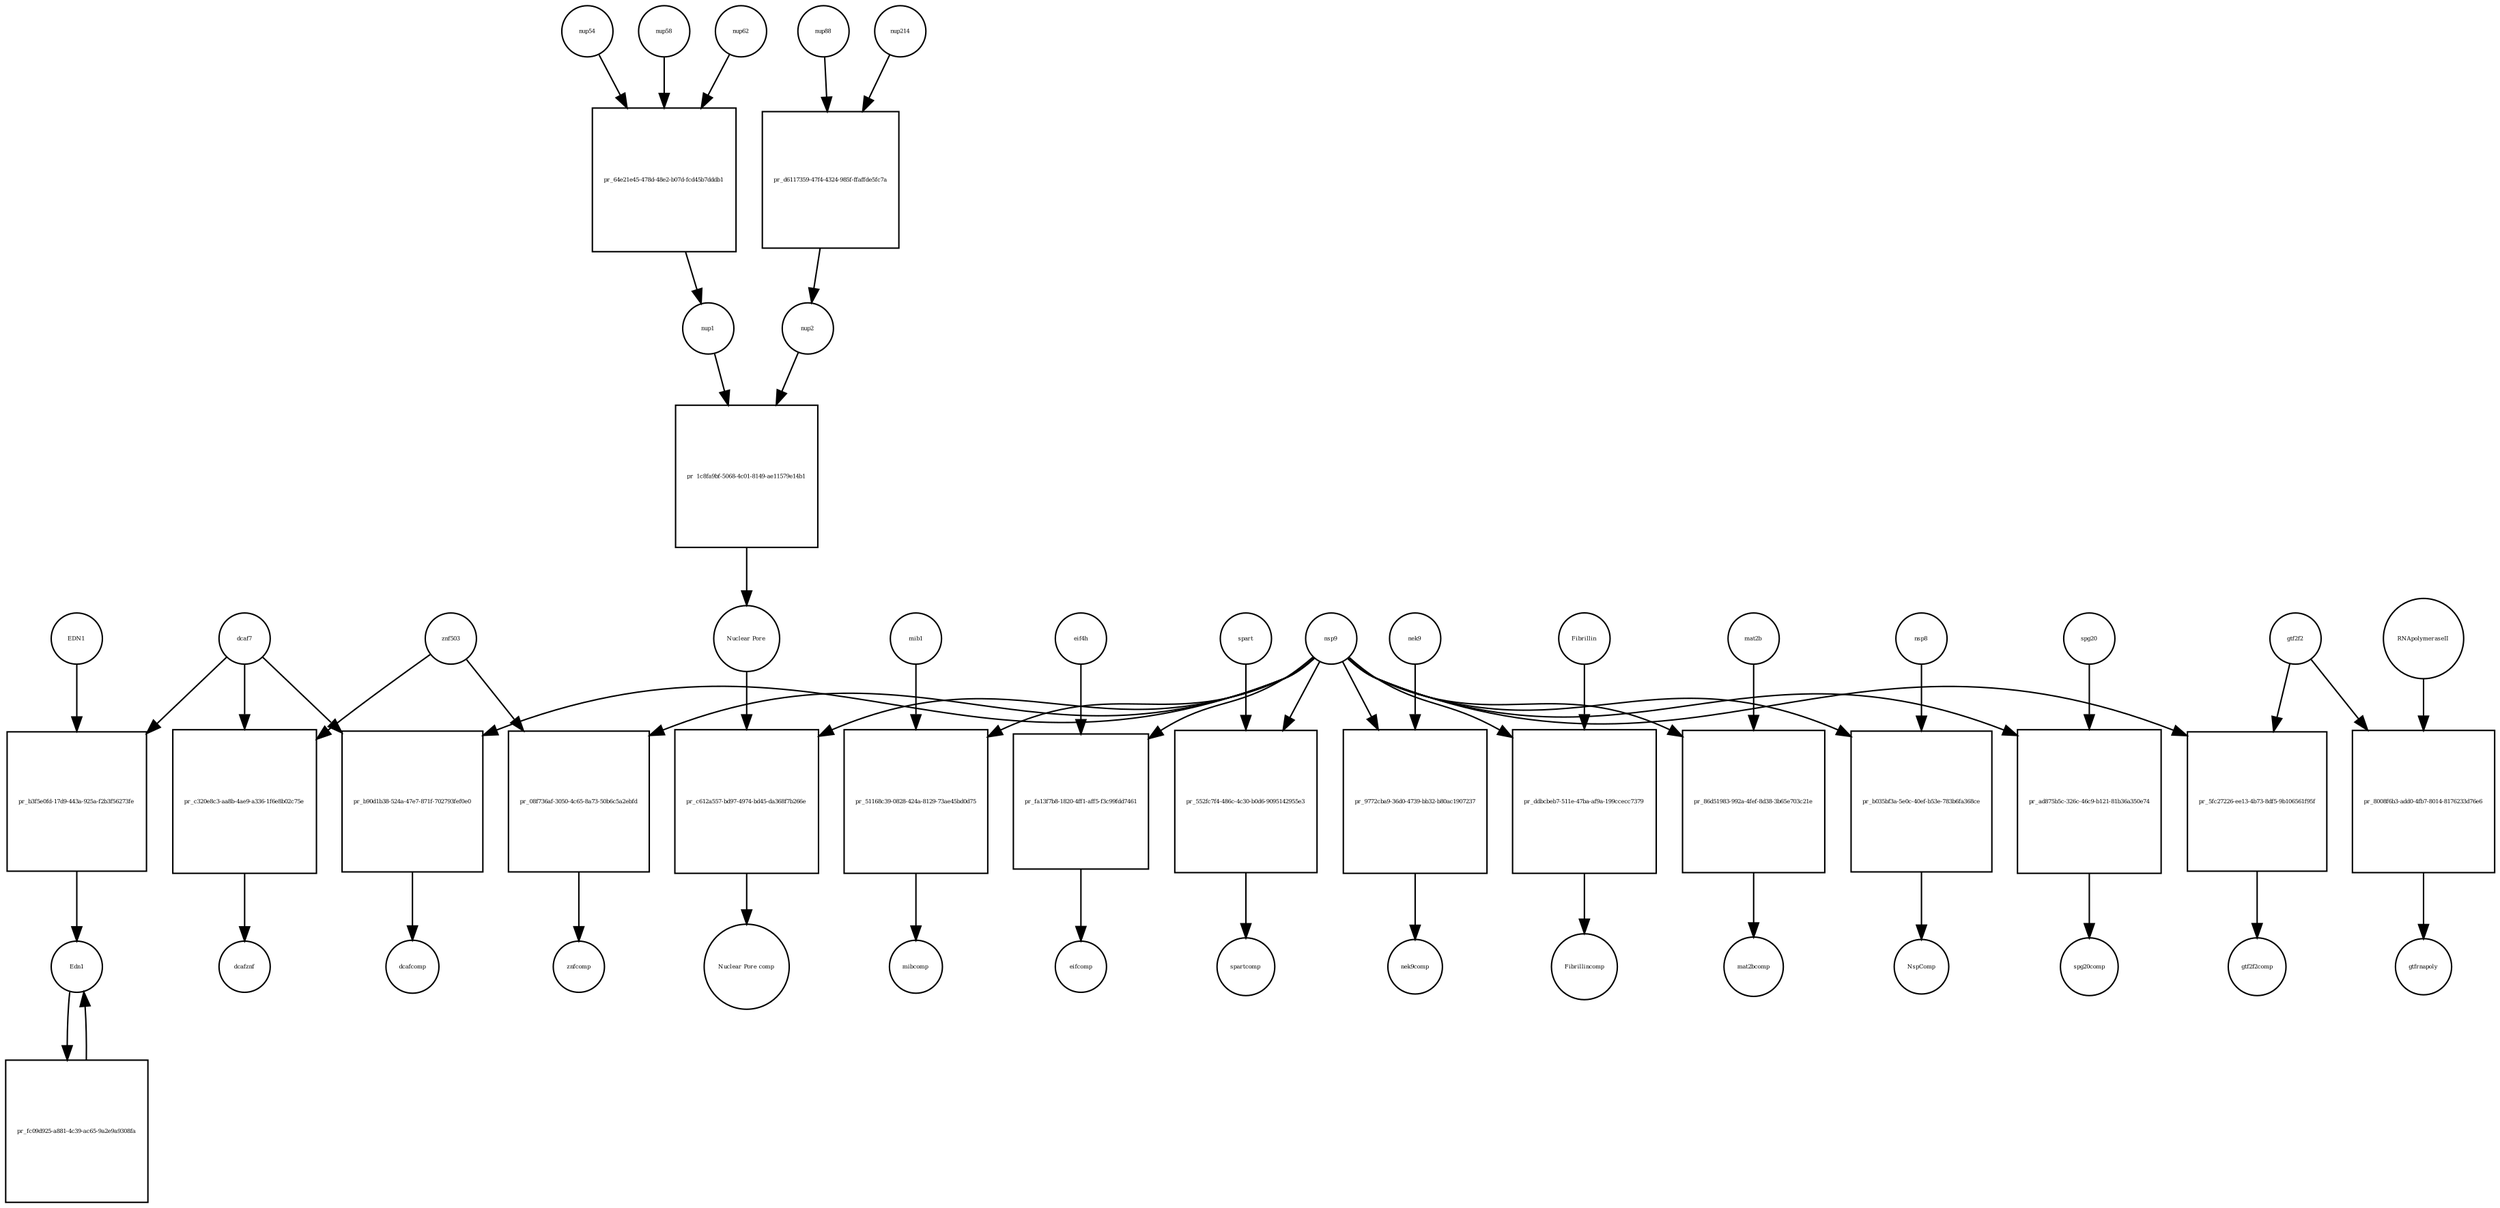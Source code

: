 strict digraph  {
nup1 [annotation="", bipartite=0, cls=complex, fontsize=4, label=nup1, shape=circle];
"pr_1c8fa9bf-5068-4c01-8149-ae11579e14b1" [annotation="", bipartite=1, cls=process, fontsize=4, label="pr_1c8fa9bf-5068-4c01-8149-ae11579e14b1", shape=square];
nup2 [annotation="", bipartite=0, cls=complex, fontsize=4, label=nup2, shape=circle];
"Nuclear Pore" [annotation="", bipartite=0, cls=complex, fontsize=4, label="Nuclear Pore", shape=circle];
nup214 [annotation=urn_miriam_uniprot_P35658, bipartite=0, cls=macromolecule, fontsize=4, label=nup214, shape=circle];
"pr_d6117359-47f4-4324-985f-ffaffde5fc7a" [annotation="", bipartite=1, cls=process, fontsize=4, label="pr_d6117359-47f4-4324-985f-ffaffde5fc7a", shape=square];
nup88 [annotation=urn_miriam_uniprot_Q99567, bipartite=0, cls=macromolecule, fontsize=4, label=nup88, shape=circle];
nup54 [annotation=urn_miriam_uniprot_Q7Z3B4, bipartite=0, cls=macromolecule, fontsize=4, label=nup54, shape=circle];
"pr_64e21e45-478d-48e2-b07d-fcd45b7dddb1" [annotation="", bipartite=1, cls=process, fontsize=4, label="pr_64e21e45-478d-48e2-b07d-fcd45b7dddb1", shape=square];
nup58 [annotation=urn_miriam_uniprot_Q9BVL2, bipartite=0, cls=macromolecule, fontsize=4, label=nup58, shape=circle];
nup62 [annotation=urn_miriam_uniprot_P37198, bipartite=0, cls=macromolecule, fontsize=4, label=nup62, shape=circle];
nsp9 [annotation=urn_miriam_uniprot_P0DTD1, bipartite=0, cls=macromolecule, fontsize=4, label=nsp9, shape=circle];
"pr_c612a557-bd97-4974-bd45-da368f7b266e" [annotation="", bipartite=1, cls=process, fontsize=4, label="pr_c612a557-bd97-4974-bd45-da368f7b266e", shape=square];
"Nuclear Pore comp" [annotation="", bipartite=0, cls=complex, fontsize=4, label="Nuclear Pore comp", shape=circle];
znf503 [annotation=urn_miriam_uniprot_Q96F45, bipartite=0, cls=macromolecule, fontsize=4, label=znf503, shape=circle];
"pr_c320e8c3-aa8b-4ae9-a336-1f6e8b02c75e" [annotation="", bipartite=1, cls=process, fontsize=4, label="pr_c320e8c3-aa8b-4ae9-a336-1f6e8b02c75e", shape=square];
dcaf7 [annotation=urn_miriam_uniprot_P61962, bipartite=0, cls=macromolecule, fontsize=4, label=dcaf7, shape=circle];
dcafznf [annotation="", bipartite=0, cls=complex, fontsize=4, label=dcafznf, shape=circle];
mib1 [annotation=urn_miriam_uniprot_Q86YT6, bipartite=0, cls=macromolecule, fontsize=4, label=mib1, shape=circle];
"pr_51168c39-0828-424a-8129-73ae45bd0d75" [annotation="", bipartite=1, cls=process, fontsize=4, label="pr_51168c39-0828-424a-8129-73ae45bd0d75", shape=square];
mibcomp [annotation="", bipartite=0, cls=complex, fontsize=4, label=mibcomp, shape=circle];
"pr_08f736af-3050-4c65-8a73-50b6c5a2ebfd" [annotation="", bipartite=1, cls=process, fontsize=4, label="pr_08f736af-3050-4c65-8a73-50b6c5a2ebfd", shape=square];
znfcomp [annotation="", bipartite=0, cls=complex, fontsize=4, label=znfcomp, shape=circle];
"pr_b90d1b38-524a-47e7-871f-702793fef0e0" [annotation="", bipartite=1, cls=process, fontsize=4, label="pr_b90d1b38-524a-47e7-871f-702793fef0e0", shape=square];
dcafcomp [annotation="", bipartite=0, cls=complex, fontsize=4, label=dcafcomp, shape=circle];
"pr_fa13f7b8-1820-4ff1-aff5-f3c99fdd7461" [annotation="", bipartite=1, cls=process, fontsize=4, label="pr_fa13f7b8-1820-4ff1-aff5-f3c99fdd7461", shape=square];
eif4h [annotation=urn_miriam_uniprot_Q15056, bipartite=0, cls=macromolecule, fontsize=4, label=eif4h, shape=circle];
eifcomp [annotation="", bipartite=0, cls=complex, fontsize=4, label=eifcomp, shape=circle];
spart [annotation=urn_miriam_uniprot_Q8N0X7, bipartite=0, cls=macromolecule, fontsize=4, label=spart, shape=circle];
"pr_552fc7f4-486c-4c30-b0d6-9095142955e3" [annotation="", bipartite=1, cls=process, fontsize=4, label="pr_552fc7f4-486c-4c30-b0d6-9095142955e3", shape=square];
spartcomp [annotation="", bipartite=0, cls=complex, fontsize=4, label=spartcomp, shape=circle];
"pr_9772cba9-36d0-4739-bb32-b80ac1907237" [annotation="", bipartite=1, cls=process, fontsize=4, label="pr_9772cba9-36d0-4739-bb32-b80ac1907237", shape=square];
nek9 [annotation=urn_miriam_uniprot_Q8TD19, bipartite=0, cls=macromolecule, fontsize=4, label=nek9, shape=circle];
nek9comp [annotation="", bipartite=0, cls=complex, fontsize=4, label=nek9comp, shape=circle];
"pr_ddbcbeb7-511e-47ba-af9a-199ccecc7379" [annotation="", bipartite=1, cls=process, fontsize=4, label="pr_ddbcbeb7-511e-47ba-af9a-199ccecc7379", shape=square];
Fibrillin [annotation="", bipartite=0, cls=complex, fontsize=4, label=Fibrillin, shape=circle];
Fibrillincomp [annotation="", bipartite=0, cls=complex, fontsize=4, label=Fibrillincomp, shape=circle];
gtf2f2 [annotation=urn_miriam_uniprot_P13984, bipartite=0, cls=macromolecule, fontsize=4, label=gtf2f2, shape=circle];
"pr_5fc27226-ee13-4b73-8df5-9b106561f95f" [annotation="", bipartite=1, cls=process, fontsize=4, label="pr_5fc27226-ee13-4b73-8df5-9b106561f95f", shape=square];
gtf2f2comp [annotation="", bipartite=0, cls=complex, fontsize=4, label=gtf2f2comp, shape=circle];
mat2b [annotation=urn_miriam_uniprot_Q9NZL9, bipartite=0, cls=macromolecule, fontsize=4, label=mat2b, shape=circle];
"pr_86d51983-992a-4fef-8d38-3b65e703c21e" [annotation="", bipartite=1, cls=process, fontsize=4, label="pr_86d51983-992a-4fef-8d38-3b65e703c21e", shape=square];
mat2bcomp [annotation="", bipartite=0, cls=complex, fontsize=4, label=mat2bcomp, shape=circle];
Edn1 [annotation="", bipartite=0, cls="nucleic acid feature", fontsize=4, label=Edn1, shape=circle];
"pr_fc09d925-a881-4c39-ac65-9a2e9a9308fa" [annotation="", bipartite=1, cls=process, fontsize=4, label="pr_fc09d925-a881-4c39-ac65-9a2e9a9308fa", shape=square];
EDN1 [annotation="", bipartite=0, cls="nucleic acid feature", fontsize=4, label=EDN1, shape=circle];
"pr_b3f5e0fd-17d9-443a-925a-f2b3f56273fe" [annotation="", bipartite=1, cls=process, fontsize=4, label="pr_b3f5e0fd-17d9-443a-925a-f2b3f56273fe", shape=square];
RNApolymeraseII [annotation=urn_miriam_uniprot_P30876, bipartite=0, cls=macromolecule, fontsize=4, label=RNApolymeraseII, shape=circle];
"pr_8008f6b3-add0-4fb7-8014-8176233d76e6" [annotation="", bipartite=1, cls=process, fontsize=4, label="pr_8008f6b3-add0-4fb7-8014-8176233d76e6", shape=square];
gtfrnapoly [annotation="", bipartite=0, cls=complex, fontsize=4, label=gtfrnapoly, shape=circle];
"pr_b035bf3a-5e0c-40ef-b53e-783b6fa368ce" [annotation="", bipartite=1, cls=process, fontsize=4, label="pr_b035bf3a-5e0c-40ef-b53e-783b6fa368ce", shape=square];
nsp8 [annotation=urn_miriam_uniprot_P0DTD1, bipartite=0, cls=macromolecule, fontsize=4, label=nsp8, shape=circle];
NspComp [annotation="", bipartite=0, cls=complex, fontsize=4, label=NspComp, shape=circle];
"pr_ad875b5c-326c-46c9-b121-81b36a350e74" [annotation="", bipartite=1, cls=process, fontsize=4, label="pr_ad875b5c-326c-46c9-b121-81b36a350e74", shape=square];
spg20 [annotation="", bipartite=0, cls=macromolecule, fontsize=4, label=spg20, shape=circle];
spg20comp [annotation="", bipartite=0, cls=complex, fontsize=4, label=spg20comp, shape=circle];
nup1 -> "pr_1c8fa9bf-5068-4c01-8149-ae11579e14b1"  [annotation="", interaction_type=consumption];
"pr_1c8fa9bf-5068-4c01-8149-ae11579e14b1" -> "Nuclear Pore"  [annotation="", interaction_type=production];
nup2 -> "pr_1c8fa9bf-5068-4c01-8149-ae11579e14b1"  [annotation="", interaction_type=consumption];
"Nuclear Pore" -> "pr_c612a557-bd97-4974-bd45-da368f7b266e"  [annotation="", interaction_type=consumption];
nup214 -> "pr_d6117359-47f4-4324-985f-ffaffde5fc7a"  [annotation="", interaction_type=consumption];
"pr_d6117359-47f4-4324-985f-ffaffde5fc7a" -> nup2  [annotation="", interaction_type=production];
nup88 -> "pr_d6117359-47f4-4324-985f-ffaffde5fc7a"  [annotation="", interaction_type=consumption];
nup54 -> "pr_64e21e45-478d-48e2-b07d-fcd45b7dddb1"  [annotation="", interaction_type=consumption];
"pr_64e21e45-478d-48e2-b07d-fcd45b7dddb1" -> nup1  [annotation="", interaction_type=production];
nup58 -> "pr_64e21e45-478d-48e2-b07d-fcd45b7dddb1"  [annotation="", interaction_type=consumption];
nup62 -> "pr_64e21e45-478d-48e2-b07d-fcd45b7dddb1"  [annotation="", interaction_type=consumption];
nsp9 -> "pr_c612a557-bd97-4974-bd45-da368f7b266e"  [annotation="", interaction_type=consumption];
nsp9 -> "pr_51168c39-0828-424a-8129-73ae45bd0d75"  [annotation="", interaction_type=consumption];
nsp9 -> "pr_08f736af-3050-4c65-8a73-50b6c5a2ebfd"  [annotation="", interaction_type=consumption];
nsp9 -> "pr_b90d1b38-524a-47e7-871f-702793fef0e0"  [annotation="", interaction_type=consumption];
nsp9 -> "pr_fa13f7b8-1820-4ff1-aff5-f3c99fdd7461"  [annotation="", interaction_type=consumption];
nsp9 -> "pr_552fc7f4-486c-4c30-b0d6-9095142955e3"  [annotation="", interaction_type=consumption];
nsp9 -> "pr_9772cba9-36d0-4739-bb32-b80ac1907237"  [annotation="", interaction_type=consumption];
nsp9 -> "pr_ddbcbeb7-511e-47ba-af9a-199ccecc7379"  [annotation="", interaction_type=consumption];
nsp9 -> "pr_5fc27226-ee13-4b73-8df5-9b106561f95f"  [annotation="", interaction_type=consumption];
nsp9 -> "pr_86d51983-992a-4fef-8d38-3b65e703c21e"  [annotation="", interaction_type=consumption];
nsp9 -> "pr_b035bf3a-5e0c-40ef-b53e-783b6fa368ce"  [annotation="", interaction_type=consumption];
nsp9 -> "pr_ad875b5c-326c-46c9-b121-81b36a350e74"  [annotation="", interaction_type=consumption];
"pr_c612a557-bd97-4974-bd45-da368f7b266e" -> "Nuclear Pore comp"  [annotation="", interaction_type=production];
znf503 -> "pr_c320e8c3-aa8b-4ae9-a336-1f6e8b02c75e"  [annotation="", interaction_type=consumption];
znf503 -> "pr_08f736af-3050-4c65-8a73-50b6c5a2ebfd"  [annotation="", interaction_type=consumption];
"pr_c320e8c3-aa8b-4ae9-a336-1f6e8b02c75e" -> dcafznf  [annotation="", interaction_type=production];
dcaf7 -> "pr_c320e8c3-aa8b-4ae9-a336-1f6e8b02c75e"  [annotation="", interaction_type=consumption];
dcaf7 -> "pr_b90d1b38-524a-47e7-871f-702793fef0e0"  [annotation="", interaction_type=consumption];
dcaf7 -> "pr_b3f5e0fd-17d9-443a-925a-f2b3f56273fe"  [annotation=urn_miriam_pubmed_27880803, interaction_type=catalysis];
mib1 -> "pr_51168c39-0828-424a-8129-73ae45bd0d75"  [annotation="", interaction_type=consumption];
"pr_51168c39-0828-424a-8129-73ae45bd0d75" -> mibcomp  [annotation="", interaction_type=production];
"pr_08f736af-3050-4c65-8a73-50b6c5a2ebfd" -> znfcomp  [annotation="", interaction_type=production];
"pr_b90d1b38-524a-47e7-871f-702793fef0e0" -> dcafcomp  [annotation="", interaction_type=production];
"pr_fa13f7b8-1820-4ff1-aff5-f3c99fdd7461" -> eifcomp  [annotation="", interaction_type=production];
eif4h -> "pr_fa13f7b8-1820-4ff1-aff5-f3c99fdd7461"  [annotation="", interaction_type=consumption];
spart -> "pr_552fc7f4-486c-4c30-b0d6-9095142955e3"  [annotation="", interaction_type=consumption];
"pr_552fc7f4-486c-4c30-b0d6-9095142955e3" -> spartcomp  [annotation="", interaction_type=production];
"pr_9772cba9-36d0-4739-bb32-b80ac1907237" -> nek9comp  [annotation="", interaction_type=production];
nek9 -> "pr_9772cba9-36d0-4739-bb32-b80ac1907237"  [annotation="", interaction_type=consumption];
"pr_ddbcbeb7-511e-47ba-af9a-199ccecc7379" -> Fibrillincomp  [annotation="", interaction_type=production];
Fibrillin -> "pr_ddbcbeb7-511e-47ba-af9a-199ccecc7379"  [annotation="", interaction_type=consumption];
gtf2f2 -> "pr_5fc27226-ee13-4b73-8df5-9b106561f95f"  [annotation="", interaction_type=consumption];
gtf2f2 -> "pr_8008f6b3-add0-4fb7-8014-8176233d76e6"  [annotation="", interaction_type=consumption];
"pr_5fc27226-ee13-4b73-8df5-9b106561f95f" -> gtf2f2comp  [annotation="", interaction_type=production];
mat2b -> "pr_86d51983-992a-4fef-8d38-3b65e703c21e"  [annotation="", interaction_type=consumption];
"pr_86d51983-992a-4fef-8d38-3b65e703c21e" -> mat2bcomp  [annotation="", interaction_type=production];
Edn1 -> "pr_fc09d925-a881-4c39-ac65-9a2e9a9308fa"  [annotation="", interaction_type=consumption];
"pr_fc09d925-a881-4c39-ac65-9a2e9a9308fa" -> Edn1  [annotation="", interaction_type=production];
EDN1 -> "pr_b3f5e0fd-17d9-443a-925a-f2b3f56273fe"  [annotation="", interaction_type=consumption];
"pr_b3f5e0fd-17d9-443a-925a-f2b3f56273fe" -> Edn1  [annotation="", interaction_type=production];
RNApolymeraseII -> "pr_8008f6b3-add0-4fb7-8014-8176233d76e6"  [annotation="", interaction_type=consumption];
"pr_8008f6b3-add0-4fb7-8014-8176233d76e6" -> gtfrnapoly  [annotation="", interaction_type=production];
"pr_b035bf3a-5e0c-40ef-b53e-783b6fa368ce" -> NspComp  [annotation="", interaction_type=production];
nsp8 -> "pr_b035bf3a-5e0c-40ef-b53e-783b6fa368ce"  [annotation="", interaction_type=consumption];
"pr_ad875b5c-326c-46c9-b121-81b36a350e74" -> spg20comp  [annotation="", interaction_type=production];
spg20 -> "pr_ad875b5c-326c-46c9-b121-81b36a350e74"  [annotation="", interaction_type=consumption];
}
